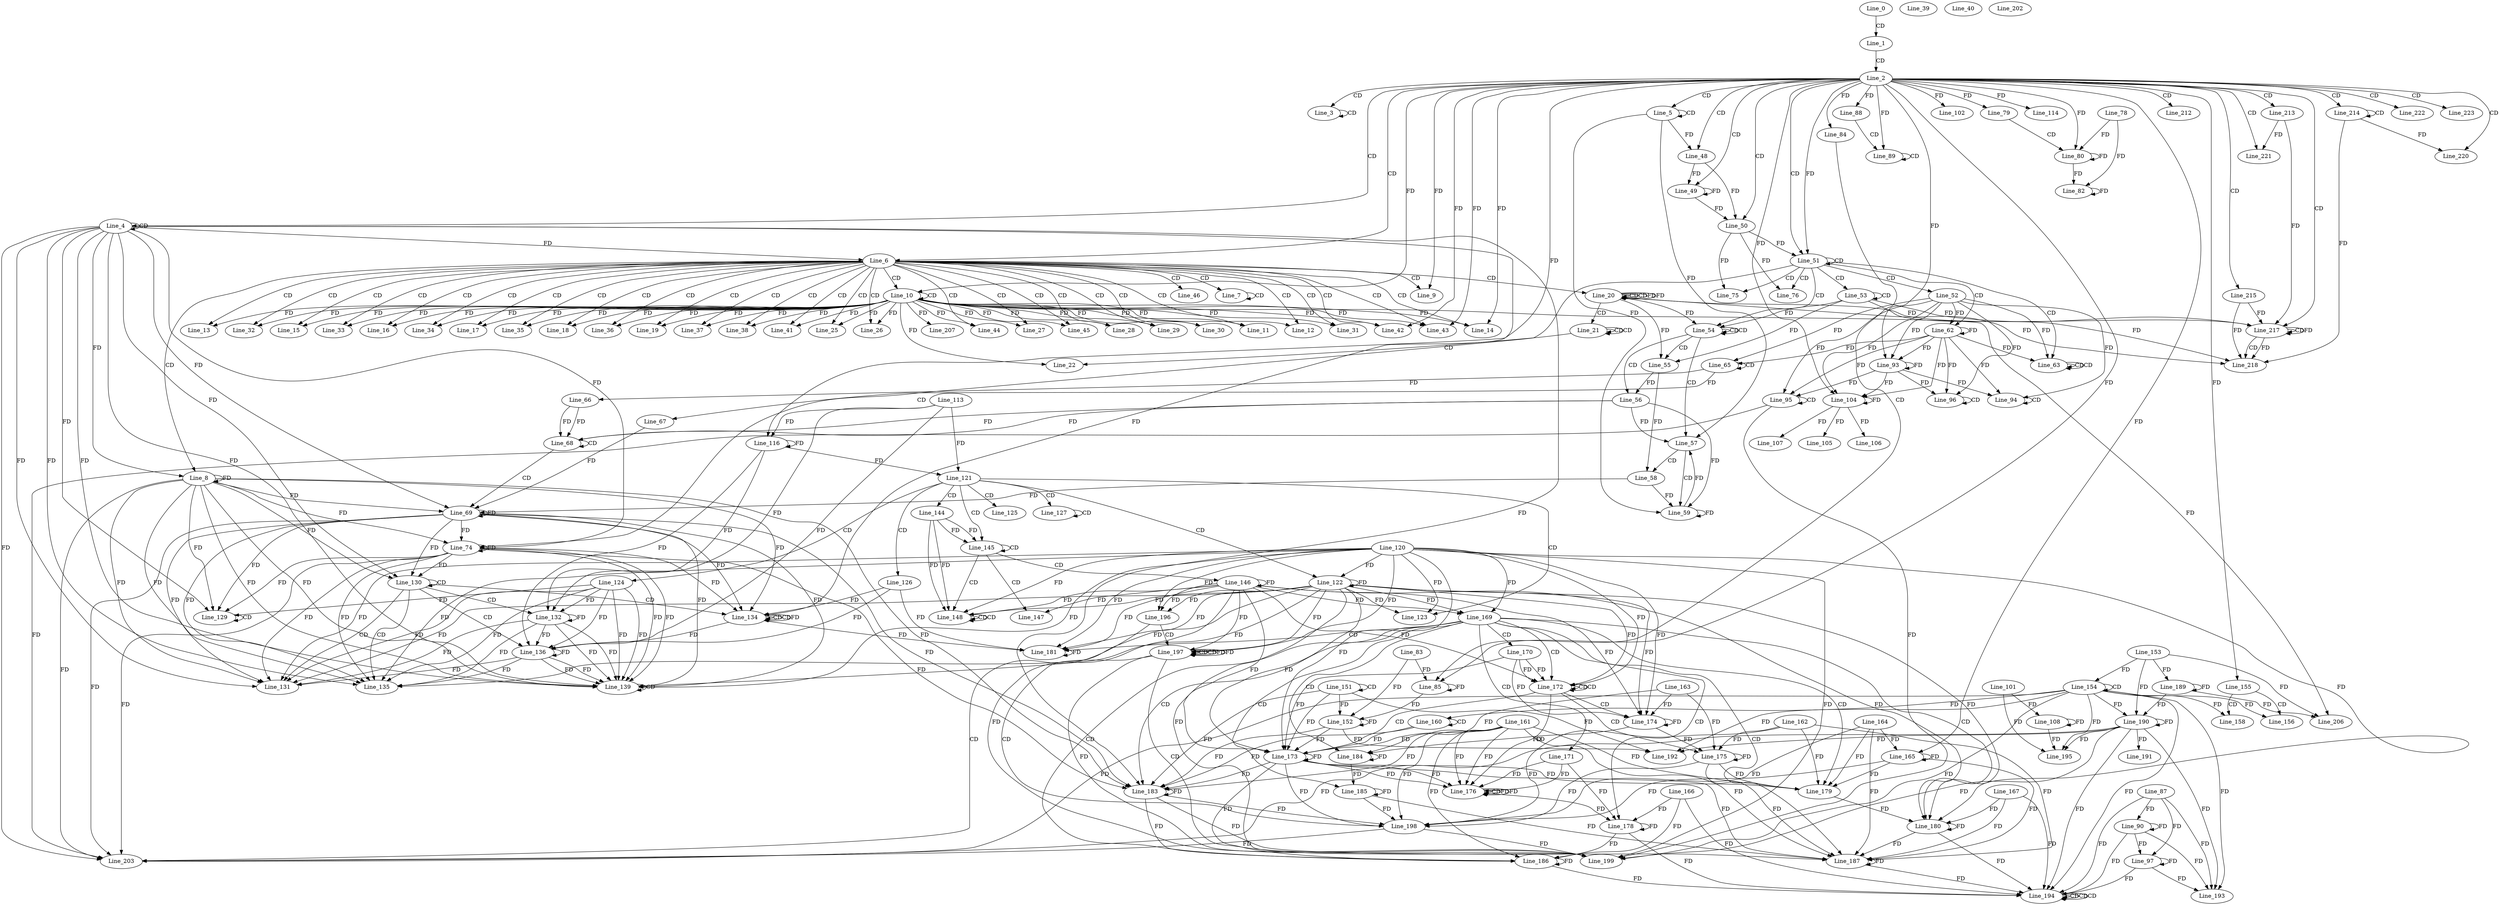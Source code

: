 digraph G {
  Line_0;
  Line_1;
  Line_2;
  Line_3;
  Line_3;
  Line_4;
  Line_4;
  Line_5;
  Line_5;
  Line_6;
  Line_7;
  Line_7;
  Line_8;
  Line_9;
  Line_10;
  Line_10;
  Line_11;
  Line_12;
  Line_13;
  Line_14;
  Line_14;
  Line_15;
  Line_16;
  Line_17;
  Line_18;
  Line_19;
  Line_20;
  Line_20;
  Line_20;
  Line_21;
  Line_21;
  Line_21;
  Line_22;
  Line_25;
  Line_26;
  Line_27;
  Line_28;
  Line_29;
  Line_30;
  Line_31;
  Line_32;
  Line_33;
  Line_34;
  Line_35;
  Line_36;
  Line_37;
  Line_38;
  Line_39;
  Line_40;
  Line_41;
  Line_42;
  Line_42;
  Line_43;
  Line_43;
  Line_44;
  Line_45;
  Line_46;
  Line_48;
  Line_48;
  Line_48;
  Line_49;
  Line_50;
  Line_50;
  Line_51;
  Line_51;
  Line_51;
  Line_51;
  Line_52;
  Line_53;
  Line_53;
  Line_54;
  Line_54;
  Line_55;
  Line_55;
  Line_56;
  Line_56;
  Line_57;
  Line_57;
  Line_58;
  Line_58;
  Line_59;
  Line_59;
  Line_62;
  Line_63;
  Line_63;
  Line_65;
  Line_65;
  Line_66;
  Line_67;
  Line_66;
  Line_68;
  Line_68;
  Line_69;
  Line_67;
  Line_74;
  Line_74;
  Line_75;
  Line_75;
  Line_76;
  Line_79;
  Line_79;
  Line_80;
  Line_78;
  Line_80;
  Line_82;
  Line_82;
  Line_84;
  Line_84;
  Line_85;
  Line_83;
  Line_85;
  Line_85;
  Line_88;
  Line_88;
  Line_89;
  Line_89;
  Line_89;
  Line_87;
  Line_90;
  Line_93;
  Line_93;
  Line_94;
  Line_94;
  Line_94;
  Line_95;
  Line_95;
  Line_95;
  Line_96;
  Line_96;
  Line_96;
  Line_97;
  Line_102;
  Line_104;
  Line_104;
  Line_105;
  Line_106;
  Line_107;
  Line_101;
  Line_108;
  Line_114;
  Line_113;
  Line_116;
  Line_116;
  Line_116;
  Line_121;
  Line_122;
  Line_120;
  Line_123;
  Line_124;
  Line_125;
  Line_126;
  Line_127;
  Line_129;
  Line_129;
  Line_129;
  Line_129;
  Line_130;
  Line_130;
  Line_130;
  Line_131;
  Line_131;
  Line_132;
  Line_134;
  Line_134;
  Line_134;
  Line_134;
  Line_134;
  Line_134;
  Line_134;
  Line_135;
  Line_135;
  Line_136;
  Line_139;
  Line_139;
  Line_139;
  Line_139;
  Line_144;
  Line_145;
  Line_145;
  Line_146;
  Line_147;
  Line_148;
  Line_148;
  Line_148;
  Line_148;
  Line_151;
  Line_151;
  Line_152;
  Line_152;
  Line_154;
  Line_154;
  Line_153;
  Line_155;
  Line_155;
  Line_156;
  Line_158;
  Line_160;
  Line_160;
  Line_164;
  Line_165;
  Line_165;
  Line_165;
  Line_169;
  Line_169;
  Line_170;
  Line_171;
  Line_172;
  Line_172;
  Line_172;
  Line_173;
  Line_161;
  Line_173;
  Line_173;
  Line_174;
  Line_163;
  Line_174;
  Line_175;
  Line_162;
  Line_175;
  Line_176;
  Line_176;
  Line_176;
  Line_176;
  Line_178;
  Line_166;
  Line_179;
  Line_179;
  Line_179;
  Line_179;
  Line_180;
  Line_167;
  Line_180;
  Line_181;
  Line_181;
  Line_183;
  Line_183;
  Line_184;
  Line_185;
  Line_185;
  Line_186;
  Line_186;
  Line_187;
  Line_187;
  Line_187;
  Line_187;
  Line_189;
  Line_190;
  Line_190;
  Line_191;
  Line_192;
  Line_193;
  Line_194;
  Line_194;
  Line_194;
  Line_194;
  Line_195;
  Line_196;
  Line_196;
  Line_197;
  Line_197;
  Line_197;
  Line_197;
  Line_198;
  Line_198;
  Line_198;
  Line_198;
  Line_199;
  Line_199;
  Line_199;
  Line_202;
  Line_202;
  Line_202;
  Line_203;
  Line_203;
  Line_206;
  Line_207;
  Line_212;
  Line_213;
  Line_214;
  Line_214;
  Line_215;
  Line_217;
  Line_217;
  Line_217;
  Line_218;
  Line_220;
  Line_221;
  Line_222;
  Line_223;
  Line_0 -> Line_1 [ label="CD" ];
  Line_1 -> Line_2 [ label="CD" ];
  Line_2 -> Line_3 [ label="CD" ];
  Line_3 -> Line_3 [ label="CD" ];
  Line_2 -> Line_4 [ label="CD" ];
  Line_4 -> Line_4 [ label="CD" ];
  Line_2 -> Line_5 [ label="CD" ];
  Line_5 -> Line_5 [ label="CD" ];
  Line_2 -> Line_6 [ label="CD" ];
  Line_4 -> Line_6 [ label="FD" ];
  Line_6 -> Line_7 [ label="CD" ];
  Line_7 -> Line_7 [ label="CD" ];
  Line_6 -> Line_8 [ label="CD" ];
  Line_4 -> Line_8 [ label="FD" ];
  Line_8 -> Line_8 [ label="FD" ];
  Line_6 -> Line_9 [ label="CD" ];
  Line_2 -> Line_9 [ label="FD" ];
  Line_6 -> Line_10 [ label="CD" ];
  Line_10 -> Line_10 [ label="CD" ];
  Line_2 -> Line_10 [ label="FD" ];
  Line_6 -> Line_11 [ label="CD" ];
  Line_10 -> Line_11 [ label="FD" ];
  Line_6 -> Line_12 [ label="CD" ];
  Line_10 -> Line_12 [ label="FD" ];
  Line_6 -> Line_13 [ label="CD" ];
  Line_10 -> Line_13 [ label="FD" ];
  Line_6 -> Line_14 [ label="CD" ];
  Line_10 -> Line_14 [ label="FD" ];
  Line_2 -> Line_14 [ label="FD" ];
  Line_6 -> Line_15 [ label="CD" ];
  Line_10 -> Line_15 [ label="FD" ];
  Line_6 -> Line_16 [ label="CD" ];
  Line_10 -> Line_16 [ label="FD" ];
  Line_6 -> Line_17 [ label="CD" ];
  Line_10 -> Line_17 [ label="FD" ];
  Line_6 -> Line_18 [ label="CD" ];
  Line_10 -> Line_18 [ label="FD" ];
  Line_6 -> Line_19 [ label="CD" ];
  Line_10 -> Line_19 [ label="FD" ];
  Line_6 -> Line_20 [ label="CD" ];
  Line_20 -> Line_20 [ label="CD" ];
  Line_20 -> Line_20 [ label="CD" ];
  Line_20 -> Line_20 [ label="FD" ];
  Line_20 -> Line_21 [ label="CD" ];
  Line_21 -> Line_21 [ label="CD" ];
  Line_21 -> Line_21 [ label="CD" ];
  Line_21 -> Line_22 [ label="CD" ];
  Line_10 -> Line_22 [ label="FD" ];
  Line_6 -> Line_25 [ label="CD" ];
  Line_10 -> Line_25 [ label="FD" ];
  Line_6 -> Line_26 [ label="CD" ];
  Line_10 -> Line_26 [ label="FD" ];
  Line_6 -> Line_27 [ label="CD" ];
  Line_10 -> Line_27 [ label="FD" ];
  Line_6 -> Line_28 [ label="CD" ];
  Line_10 -> Line_28 [ label="FD" ];
  Line_6 -> Line_29 [ label="CD" ];
  Line_10 -> Line_29 [ label="FD" ];
  Line_6 -> Line_30 [ label="CD" ];
  Line_10 -> Line_30 [ label="FD" ];
  Line_6 -> Line_31 [ label="CD" ];
  Line_10 -> Line_31 [ label="FD" ];
  Line_6 -> Line_32 [ label="CD" ];
  Line_10 -> Line_32 [ label="FD" ];
  Line_6 -> Line_33 [ label="CD" ];
  Line_10 -> Line_33 [ label="FD" ];
  Line_6 -> Line_34 [ label="CD" ];
  Line_10 -> Line_34 [ label="FD" ];
  Line_6 -> Line_35 [ label="CD" ];
  Line_10 -> Line_35 [ label="FD" ];
  Line_6 -> Line_36 [ label="CD" ];
  Line_10 -> Line_36 [ label="FD" ];
  Line_6 -> Line_37 [ label="CD" ];
  Line_10 -> Line_37 [ label="FD" ];
  Line_6 -> Line_38 [ label="CD" ];
  Line_10 -> Line_38 [ label="FD" ];
  Line_6 -> Line_41 [ label="CD" ];
  Line_10 -> Line_41 [ label="FD" ];
  Line_6 -> Line_42 [ label="CD" ];
  Line_10 -> Line_42 [ label="FD" ];
  Line_2 -> Line_42 [ label="FD" ];
  Line_6 -> Line_43 [ label="CD" ];
  Line_10 -> Line_43 [ label="FD" ];
  Line_2 -> Line_43 [ label="FD" ];
  Line_6 -> Line_44 [ label="CD" ];
  Line_10 -> Line_44 [ label="FD" ];
  Line_6 -> Line_45 [ label="CD" ];
  Line_10 -> Line_45 [ label="FD" ];
  Line_6 -> Line_46 [ label="CD" ];
  Line_2 -> Line_48 [ label="CD" ];
  Line_5 -> Line_48 [ label="FD" ];
  Line_2 -> Line_49 [ label="CD" ];
  Line_48 -> Line_49 [ label="FD" ];
  Line_49 -> Line_49 [ label="FD" ];
  Line_2 -> Line_50 [ label="CD" ];
  Line_48 -> Line_50 [ label="FD" ];
  Line_49 -> Line_50 [ label="FD" ];
  Line_2 -> Line_51 [ label="CD" ];
  Line_51 -> Line_51 [ label="CD" ];
  Line_50 -> Line_51 [ label="FD" ];
  Line_2 -> Line_51 [ label="FD" ];
  Line_51 -> Line_52 [ label="CD" ];
  Line_51 -> Line_53 [ label="CD" ];
  Line_53 -> Line_53 [ label="CD" ];
  Line_51 -> Line_54 [ label="CD" ];
  Line_54 -> Line_54 [ label="CD" ];
  Line_54 -> Line_54 [ label="CD" ];
  Line_20 -> Line_54 [ label="FD" ];
  Line_53 -> Line_54 [ label="FD" ];
  Line_54 -> Line_55 [ label="CD" ];
  Line_20 -> Line_55 [ label="FD" ];
  Line_53 -> Line_55 [ label="FD" ];
  Line_54 -> Line_56 [ label="CD" ];
  Line_55 -> Line_56 [ label="FD" ];
  Line_54 -> Line_57 [ label="CD" ];
  Line_5 -> Line_57 [ label="FD" ];
  Line_56 -> Line_57 [ label="FD" ];
  Line_57 -> Line_58 [ label="CD" ];
  Line_55 -> Line_58 [ label="FD" ];
  Line_57 -> Line_59 [ label="CD" ];
  Line_59 -> Line_59 [ label="FD" ];
  Line_5 -> Line_59 [ label="FD" ];
  Line_56 -> Line_59 [ label="FD" ];
  Line_58 -> Line_59 [ label="FD" ];
  Line_51 -> Line_62 [ label="CD" ];
  Line_52 -> Line_62 [ label="FD" ];
  Line_62 -> Line_62 [ label="FD" ];
  Line_51 -> Line_63 [ label="CD" ];
  Line_63 -> Line_63 [ label="CD" ];
  Line_63 -> Line_63 [ label="CD" ];
  Line_52 -> Line_63 [ label="FD" ];
  Line_62 -> Line_63 [ label="FD" ];
  Line_65 -> Line_65 [ label="CD" ];
  Line_52 -> Line_65 [ label="FD" ];
  Line_62 -> Line_65 [ label="FD" ];
  Line_65 -> Line_66 [ label="FD" ];
  Line_65 -> Line_67 [ label="FD" ];
  Line_66 -> Line_68 [ label="FD" ];
  Line_56 -> Line_68 [ label="FD" ];
  Line_68 -> Line_68 [ label="CD" ];
  Line_66 -> Line_68 [ label="FD" ];
  Line_56 -> Line_68 [ label="FD" ];
  Line_68 -> Line_69 [ label="CD" ];
  Line_69 -> Line_69 [ label="FD" ];
  Line_4 -> Line_69 [ label="FD" ];
  Line_8 -> Line_69 [ label="FD" ];
  Line_67 -> Line_69 [ label="FD" ];
  Line_58 -> Line_69 [ label="FD" ];
  Line_51 -> Line_74 [ label="CD" ];
  Line_69 -> Line_74 [ label="FD" ];
  Line_4 -> Line_74 [ label="FD" ];
  Line_8 -> Line_74 [ label="FD" ];
  Line_74 -> Line_74 [ label="FD" ];
  Line_51 -> Line_75 [ label="CD" ];
  Line_50 -> Line_75 [ label="FD" ];
  Line_51 -> Line_76 [ label="CD" ];
  Line_50 -> Line_76 [ label="FD" ];
  Line_2 -> Line_79 [ label="FD" ];
  Line_79 -> Line_80 [ label="CD" ];
  Line_78 -> Line_80 [ label="FD" ];
  Line_80 -> Line_80 [ label="FD" ];
  Line_2 -> Line_80 [ label="FD" ];
  Line_78 -> Line_82 [ label="FD" ];
  Line_80 -> Line_82 [ label="FD" ];
  Line_82 -> Line_82 [ label="FD" ];
  Line_2 -> Line_84 [ label="FD" ];
  Line_84 -> Line_85 [ label="CD" ];
  Line_83 -> Line_85 [ label="FD" ];
  Line_85 -> Line_85 [ label="FD" ];
  Line_2 -> Line_85 [ label="FD" ];
  Line_2 -> Line_88 [ label="FD" ];
  Line_88 -> Line_89 [ label="CD" ];
  Line_89 -> Line_89 [ label="CD" ];
  Line_2 -> Line_89 [ label="FD" ];
  Line_87 -> Line_90 [ label="FD" ];
  Line_90 -> Line_90 [ label="FD" ];
  Line_52 -> Line_93 [ label="FD" ];
  Line_62 -> Line_93 [ label="FD" ];
  Line_93 -> Line_93 [ label="FD" ];
  Line_2 -> Line_93 [ label="FD" ];
  Line_94 -> Line_94 [ label="CD" ];
  Line_52 -> Line_94 [ label="FD" ];
  Line_62 -> Line_94 [ label="FD" ];
  Line_93 -> Line_94 [ label="FD" ];
  Line_95 -> Line_95 [ label="CD" ];
  Line_52 -> Line_95 [ label="FD" ];
  Line_62 -> Line_95 [ label="FD" ];
  Line_93 -> Line_95 [ label="FD" ];
  Line_96 -> Line_96 [ label="CD" ];
  Line_52 -> Line_96 [ label="FD" ];
  Line_62 -> Line_96 [ label="FD" ];
  Line_93 -> Line_96 [ label="FD" ];
  Line_87 -> Line_97 [ label="FD" ];
  Line_90 -> Line_97 [ label="FD" ];
  Line_97 -> Line_97 [ label="FD" ];
  Line_2 -> Line_102 [ label="FD" ];
  Line_52 -> Line_104 [ label="FD" ];
  Line_62 -> Line_104 [ label="FD" ];
  Line_93 -> Line_104 [ label="FD" ];
  Line_104 -> Line_104 [ label="FD" ];
  Line_2 -> Line_104 [ label="FD" ];
  Line_104 -> Line_105 [ label="FD" ];
  Line_104 -> Line_106 [ label="FD" ];
  Line_104 -> Line_107 [ label="FD" ];
  Line_101 -> Line_108 [ label="FD" ];
  Line_108 -> Line_108 [ label="FD" ];
  Line_2 -> Line_114 [ label="FD" ];
  Line_113 -> Line_116 [ label="FD" ];
  Line_116 -> Line_116 [ label="FD" ];
  Line_2 -> Line_116 [ label="FD" ];
  Line_113 -> Line_121 [ label="FD" ];
  Line_116 -> Line_121 [ label="FD" ];
  Line_121 -> Line_122 [ label="CD" ];
  Line_120 -> Line_122 [ label="FD" ];
  Line_122 -> Line_122 [ label="FD" ];
  Line_121 -> Line_123 [ label="CD" ];
  Line_120 -> Line_123 [ label="FD" ];
  Line_122 -> Line_123 [ label="FD" ];
  Line_121 -> Line_124 [ label="CD" ];
  Line_121 -> Line_125 [ label="CD" ];
  Line_121 -> Line_126 [ label="CD" ];
  Line_121 -> Line_127 [ label="CD" ];
  Line_127 -> Line_127 [ label="CD" ];
  Line_129 -> Line_129 [ label="CD" ];
  Line_69 -> Line_129 [ label="FD" ];
  Line_4 -> Line_129 [ label="FD" ];
  Line_8 -> Line_129 [ label="FD" ];
  Line_74 -> Line_129 [ label="FD" ];
  Line_124 -> Line_129 [ label="FD" ];
  Line_130 -> Line_130 [ label="CD" ];
  Line_69 -> Line_130 [ label="FD" ];
  Line_4 -> Line_130 [ label="FD" ];
  Line_8 -> Line_130 [ label="FD" ];
  Line_74 -> Line_130 [ label="FD" ];
  Line_130 -> Line_131 [ label="CD" ];
  Line_120 -> Line_131 [ label="FD" ];
  Line_122 -> Line_131 [ label="FD" ];
  Line_69 -> Line_131 [ label="FD" ];
  Line_4 -> Line_131 [ label="FD" ];
  Line_8 -> Line_131 [ label="FD" ];
  Line_74 -> Line_131 [ label="FD" ];
  Line_124 -> Line_131 [ label="FD" ];
  Line_130 -> Line_132 [ label="CD" ];
  Line_132 -> Line_132 [ label="FD" ];
  Line_124 -> Line_132 [ label="FD" ];
  Line_113 -> Line_132 [ label="FD" ];
  Line_116 -> Line_132 [ label="FD" ];
  Line_130 -> Line_134 [ label="CD" ];
  Line_134 -> Line_134 [ label="CD" ];
  Line_134 -> Line_134 [ label="CD" ];
  Line_69 -> Line_134 [ label="FD" ];
  Line_4 -> Line_134 [ label="FD" ];
  Line_8 -> Line_134 [ label="FD" ];
  Line_74 -> Line_134 [ label="FD" ];
  Line_134 -> Line_134 [ label="FD" ];
  Line_126 -> Line_134 [ label="FD" ];
  Line_130 -> Line_135 [ label="CD" ];
  Line_120 -> Line_135 [ label="FD" ];
  Line_122 -> Line_135 [ label="FD" ];
  Line_69 -> Line_135 [ label="FD" ];
  Line_4 -> Line_135 [ label="FD" ];
  Line_8 -> Line_135 [ label="FD" ];
  Line_74 -> Line_135 [ label="FD" ];
  Line_132 -> Line_135 [ label="FD" ];
  Line_124 -> Line_135 [ label="FD" ];
  Line_130 -> Line_136 [ label="CD" ];
  Line_132 -> Line_136 [ label="FD" ];
  Line_136 -> Line_136 [ label="FD" ];
  Line_124 -> Line_136 [ label="FD" ];
  Line_113 -> Line_136 [ label="FD" ];
  Line_116 -> Line_136 [ label="FD" ];
  Line_134 -> Line_136 [ label="FD" ];
  Line_126 -> Line_136 [ label="FD" ];
  Line_132 -> Line_139 [ label="FD" ];
  Line_136 -> Line_139 [ label="FD" ];
  Line_124 -> Line_139 [ label="FD" ];
  Line_69 -> Line_139 [ label="FD" ];
  Line_4 -> Line_139 [ label="FD" ];
  Line_8 -> Line_139 [ label="FD" ];
  Line_74 -> Line_139 [ label="FD" ];
  Line_139 -> Line_139 [ label="CD" ];
  Line_120 -> Line_139 [ label="FD" ];
  Line_122 -> Line_139 [ label="FD" ];
  Line_69 -> Line_139 [ label="FD" ];
  Line_4 -> Line_139 [ label="FD" ];
  Line_8 -> Line_139 [ label="FD" ];
  Line_74 -> Line_139 [ label="FD" ];
  Line_132 -> Line_139 [ label="FD" ];
  Line_136 -> Line_139 [ label="FD" ];
  Line_124 -> Line_139 [ label="FD" ];
  Line_121 -> Line_144 [ label="CD" ];
  Line_121 -> Line_145 [ label="CD" ];
  Line_144 -> Line_145 [ label="FD" ];
  Line_145 -> Line_145 [ label="CD" ];
  Line_144 -> Line_145 [ label="FD" ];
  Line_145 -> Line_146 [ label="CD" ];
  Line_146 -> Line_146 [ label="FD" ];
  Line_145 -> Line_147 [ label="CD" ];
  Line_146 -> Line_147 [ label="FD" ];
  Line_145 -> Line_148 [ label="CD" ];
  Line_148 -> Line_148 [ label="CD" ];
  Line_144 -> Line_148 [ label="FD" ];
  Line_148 -> Line_148 [ label="CD" ];
  Line_120 -> Line_148 [ label="FD" ];
  Line_122 -> Line_148 [ label="FD" ];
  Line_146 -> Line_148 [ label="FD" ];
  Line_144 -> Line_148 [ label="FD" ];
  Line_151 -> Line_151 [ label="CD" ];
  Line_151 -> Line_152 [ label="FD" ];
  Line_152 -> Line_152 [ label="FD" ];
  Line_83 -> Line_152 [ label="FD" ];
  Line_85 -> Line_152 [ label="FD" ];
  Line_154 -> Line_154 [ label="CD" ];
  Line_153 -> Line_154 [ label="FD" ];
  Line_2 -> Line_155 [ label="FD" ];
  Line_155 -> Line_156 [ label="CD" ];
  Line_154 -> Line_156 [ label="FD" ];
  Line_155 -> Line_158 [ label="CD" ];
  Line_154 -> Line_158 [ label="FD" ];
  Line_160 -> Line_160 [ label="CD" ];
  Line_154 -> Line_160 [ label="FD" ];
  Line_164 -> Line_165 [ label="FD" ];
  Line_165 -> Line_165 [ label="FD" ];
  Line_2 -> Line_165 [ label="FD" ];
  Line_120 -> Line_169 [ label="FD" ];
  Line_122 -> Line_169 [ label="FD" ];
  Line_146 -> Line_169 [ label="FD" ];
  Line_169 -> Line_170 [ label="CD" ];
  Line_169 -> Line_171 [ label="CD" ];
  Line_169 -> Line_172 [ label="CD" ];
  Line_172 -> Line_172 [ label="CD" ];
  Line_170 -> Line_172 [ label="FD" ];
  Line_120 -> Line_172 [ label="FD" ];
  Line_122 -> Line_172 [ label="FD" ];
  Line_146 -> Line_172 [ label="FD" ];
  Line_172 -> Line_172 [ label="CD" ];
  Line_170 -> Line_172 [ label="FD" ];
  Line_172 -> Line_173 [ label="CD" ];
  Line_173 -> Line_173 [ label="FD" ];
  Line_161 -> Line_173 [ label="FD" ];
  Line_151 -> Line_173 [ label="FD" ];
  Line_152 -> Line_173 [ label="FD" ];
  Line_160 -> Line_173 [ label="FD" ];
  Line_120 -> Line_173 [ label="FD" ];
  Line_122 -> Line_173 [ label="FD" ];
  Line_146 -> Line_173 [ label="FD" ];
  Line_170 -> Line_173 [ label="FD" ];
  Line_172 -> Line_174 [ label="CD" ];
  Line_174 -> Line_174 [ label="FD" ];
  Line_163 -> Line_174 [ label="FD" ];
  Line_120 -> Line_174 [ label="FD" ];
  Line_122 -> Line_174 [ label="FD" ];
  Line_146 -> Line_174 [ label="FD" ];
  Line_170 -> Line_174 [ label="FD" ];
  Line_172 -> Line_175 [ label="CD" ];
  Line_175 -> Line_175 [ label="FD" ];
  Line_162 -> Line_175 [ label="FD" ];
  Line_174 -> Line_175 [ label="FD" ];
  Line_163 -> Line_175 [ label="FD" ];
  Line_172 -> Line_176 [ label="CD" ];
  Line_171 -> Line_176 [ label="FD" ];
  Line_173 -> Line_176 [ label="FD" ];
  Line_161 -> Line_176 [ label="FD" ];
  Line_176 -> Line_176 [ label="CD" ];
  Line_176 -> Line_176 [ label="FD" ];
  Line_171 -> Line_176 [ label="FD" ];
  Line_173 -> Line_176 [ label="FD" ];
  Line_161 -> Line_176 [ label="FD" ];
  Line_169 -> Line_178 [ label="CD" ];
  Line_166 -> Line_178 [ label="FD" ];
  Line_178 -> Line_178 [ label="FD" ];
  Line_176 -> Line_178 [ label="FD" ];
  Line_171 -> Line_178 [ label="FD" ];
  Line_169 -> Line_179 [ label="CD" ];
  Line_164 -> Line_179 [ label="FD" ];
  Line_165 -> Line_179 [ label="FD" ];
  Line_173 -> Line_179 [ label="FD" ];
  Line_161 -> Line_179 [ label="FD" ];
  Line_175 -> Line_179 [ label="FD" ];
  Line_162 -> Line_179 [ label="FD" ];
  Line_169 -> Line_180 [ label="CD" ];
  Line_167 -> Line_180 [ label="FD" ];
  Line_180 -> Line_180 [ label="FD" ];
  Line_179 -> Line_180 [ label="FD" ];
  Line_120 -> Line_180 [ label="FD" ];
  Line_122 -> Line_180 [ label="FD" ];
  Line_146 -> Line_180 [ label="FD" ];
  Line_169 -> Line_181 [ label="CD" ];
  Line_134 -> Line_181 [ label="FD" ];
  Line_126 -> Line_181 [ label="FD" ];
  Line_181 -> Line_181 [ label="FD" ];
  Line_120 -> Line_181 [ label="FD" ];
  Line_122 -> Line_181 [ label="FD" ];
  Line_146 -> Line_181 [ label="FD" ];
  Line_169 -> Line_183 [ label="CD" ];
  Line_173 -> Line_183 [ label="FD" ];
  Line_161 -> Line_183 [ label="FD" ];
  Line_183 -> Line_183 [ label="FD" ];
  Line_151 -> Line_183 [ label="FD" ];
  Line_152 -> Line_183 [ label="FD" ];
  Line_69 -> Line_183 [ label="FD" ];
  Line_4 -> Line_183 [ label="FD" ];
  Line_8 -> Line_183 [ label="FD" ];
  Line_74 -> Line_183 [ label="FD" ];
  Line_160 -> Line_183 [ label="FD" ];
  Line_169 -> Line_184 [ label="CD" ];
  Line_174 -> Line_184 [ label="FD" ];
  Line_163 -> Line_184 [ label="FD" ];
  Line_184 -> Line_184 [ label="FD" ];
  Line_169 -> Line_185 [ label="CD" ];
  Line_185 -> Line_185 [ label="FD" ];
  Line_184 -> Line_185 [ label="FD" ];
  Line_169 -> Line_186 [ label="CD" ];
  Line_166 -> Line_186 [ label="FD" ];
  Line_178 -> Line_186 [ label="FD" ];
  Line_186 -> Line_186 [ label="FD" ];
  Line_173 -> Line_186 [ label="FD" ];
  Line_161 -> Line_186 [ label="FD" ];
  Line_183 -> Line_186 [ label="FD" ];
  Line_169 -> Line_187 [ label="CD" ];
  Line_167 -> Line_187 [ label="FD" ];
  Line_180 -> Line_187 [ label="FD" ];
  Line_187 -> Line_187 [ label="FD" ];
  Line_164 -> Line_187 [ label="FD" ];
  Line_165 -> Line_187 [ label="FD" ];
  Line_173 -> Line_187 [ label="FD" ];
  Line_161 -> Line_187 [ label="FD" ];
  Line_183 -> Line_187 [ label="FD" ];
  Line_175 -> Line_187 [ label="FD" ];
  Line_162 -> Line_187 [ label="FD" ];
  Line_185 -> Line_187 [ label="FD" ];
  Line_153 -> Line_189 [ label="FD" ];
  Line_189 -> Line_189 [ label="FD" ];
  Line_154 -> Line_190 [ label="FD" ];
  Line_190 -> Line_190 [ label="FD" ];
  Line_153 -> Line_190 [ label="FD" ];
  Line_189 -> Line_190 [ label="FD" ];
  Line_190 -> Line_191 [ label="FD" ];
  Line_154 -> Line_192 [ label="FD" ];
  Line_190 -> Line_192 [ label="FD" ];
  Line_151 -> Line_192 [ label="FD" ];
  Line_152 -> Line_192 [ label="FD" ];
  Line_154 -> Line_193 [ label="FD" ];
  Line_190 -> Line_193 [ label="FD" ];
  Line_87 -> Line_193 [ label="FD" ];
  Line_90 -> Line_193 [ label="FD" ];
  Line_97 -> Line_193 [ label="FD" ];
  Line_194 -> Line_194 [ label="CD" ];
  Line_194 -> Line_194 [ label="CD" ];
  Line_87 -> Line_194 [ label="FD" ];
  Line_90 -> Line_194 [ label="FD" ];
  Line_97 -> Line_194 [ label="FD" ];
  Line_194 -> Line_194 [ label="CD" ];
  Line_154 -> Line_194 [ label="FD" ];
  Line_190 -> Line_194 [ label="FD" ];
  Line_166 -> Line_194 [ label="FD" ];
  Line_178 -> Line_194 [ label="FD" ];
  Line_186 -> Line_194 [ label="FD" ];
  Line_167 -> Line_194 [ label="FD" ];
  Line_180 -> Line_194 [ label="FD" ];
  Line_187 -> Line_194 [ label="FD" ];
  Line_154 -> Line_195 [ label="FD" ];
  Line_190 -> Line_195 [ label="FD" ];
  Line_101 -> Line_195 [ label="FD" ];
  Line_108 -> Line_195 [ label="FD" ];
  Line_120 -> Line_196 [ label="FD" ];
  Line_122 -> Line_196 [ label="FD" ];
  Line_146 -> Line_196 [ label="FD" ];
  Line_196 -> Line_197 [ label="CD" ];
  Line_197 -> Line_197 [ label="CD" ];
  Line_197 -> Line_197 [ label="CD" ];
  Line_120 -> Line_197 [ label="FD" ];
  Line_122 -> Line_197 [ label="FD" ];
  Line_146 -> Line_197 [ label="FD" ];
  Line_197 -> Line_197 [ label="FD" ];
  Line_197 -> Line_198 [ label="CD" ];
  Line_164 -> Line_198 [ label="FD" ];
  Line_165 -> Line_198 [ label="FD" ];
  Line_173 -> Line_198 [ label="FD" ];
  Line_161 -> Line_198 [ label="FD" ];
  Line_183 -> Line_198 [ label="FD" ];
  Line_175 -> Line_198 [ label="FD" ];
  Line_162 -> Line_198 [ label="FD" ];
  Line_185 -> Line_198 [ label="FD" ];
  Line_197 -> Line_199 [ label="CD" ];
  Line_154 -> Line_199 [ label="FD" ];
  Line_190 -> Line_199 [ label="FD" ];
  Line_120 -> Line_199 [ label="FD" ];
  Line_122 -> Line_199 [ label="FD" ];
  Line_146 -> Line_199 [ label="FD" ];
  Line_197 -> Line_199 [ label="FD" ];
  Line_198 -> Line_199 [ label="FD" ];
  Line_95 -> Line_199 [ label="FD" ];
  Line_196 -> Line_203 [ label="CD" ];
  Line_154 -> Line_203 [ label="FD" ];
  Line_190 -> Line_203 [ label="FD" ];
  Line_69 -> Line_203 [ label="FD" ];
  Line_4 -> Line_203 [ label="FD" ];
  Line_8 -> Line_203 [ label="FD" ];
  Line_74 -> Line_203 [ label="FD" ];
  Line_198 -> Line_203 [ label="FD" ];
  Line_95 -> Line_203 [ label="FD" ];
  Line_153 -> Line_206 [ label="FD" ];
  Line_189 -> Line_206 [ label="FD" ];
  Line_10 -> Line_206 [ label="FD" ];
  Line_10 -> Line_207 [ label="FD" ];
  Line_2 -> Line_212 [ label="CD" ];
  Line_2 -> Line_213 [ label="CD" ];
  Line_2 -> Line_214 [ label="CD" ];
  Line_214 -> Line_214 [ label="CD" ];
  Line_2 -> Line_215 [ label="CD" ];
  Line_2 -> Line_217 [ label="CD" ];
  Line_217 -> Line_217 [ label="CD" ];
  Line_217 -> Line_217 [ label="FD" ];
  Line_20 -> Line_217 [ label="FD" ];
  Line_53 -> Line_217 [ label="FD" ];
  Line_213 -> Line_217 [ label="FD" ];
  Line_215 -> Line_217 [ label="FD" ];
  Line_217 -> Line_218 [ label="CD" ];
  Line_214 -> Line_218 [ label="FD" ];
  Line_215 -> Line_218 [ label="FD" ];
  Line_217 -> Line_218 [ label="FD" ];
  Line_20 -> Line_218 [ label="FD" ];
  Line_53 -> Line_218 [ label="FD" ];
  Line_2 -> Line_220 [ label="CD" ];
  Line_214 -> Line_220 [ label="FD" ];
  Line_2 -> Line_221 [ label="CD" ];
  Line_213 -> Line_221 [ label="FD" ];
  Line_2 -> Line_222 [ label="CD" ];
  Line_2 -> Line_223 [ label="CD" ];
  Line_20 -> Line_20 [ label="FD" ];
  Line_59 -> Line_57 [ label="FD" ];
  Line_132 -> Line_131 [ label="FD" ];
  Line_136 -> Line_131 [ label="FD" ];
  Line_136 -> Line_135 [ label="FD" ];
  Line_176 -> Line_176 [ label="FD" ];
  Line_197 -> Line_197 [ label="FD" ];
}
